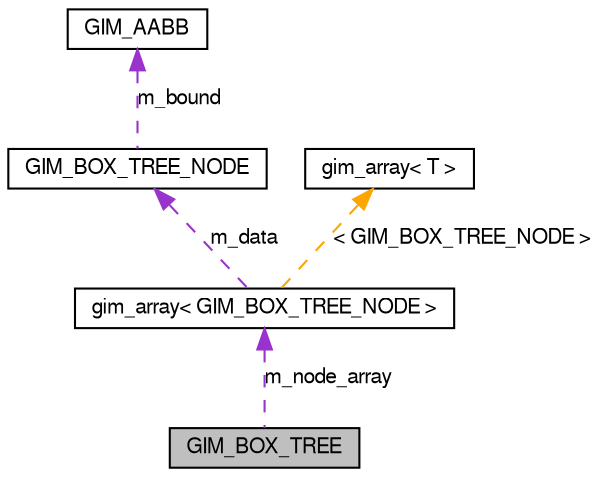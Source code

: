 digraph G
{
  bgcolor="transparent";
  edge [fontname="FreeSans",fontsize=10,labelfontname="FreeSans",labelfontsize=10];
  node [fontname="FreeSans",fontsize=10,shape=record];
  Node1 [label="GIM_BOX_TREE",height=0.2,width=0.4,color="black", fillcolor="grey75", style="filled" fontcolor="black"];
  Node2 -> Node1 [dir=back,color="darkorchid3",fontsize=10,style="dashed",label="m_node_array"];
  Node2 [label="gim_array\< GIM_BOX_TREE_NODE \>",height=0.2,width=0.4,color="black",URL="$classgim__array.html"];
  Node3 -> Node2 [dir=back,color="darkorchid3",fontsize=10,style="dashed",label="m_data"];
  Node3 [label="GIM_BOX_TREE_NODE",height=0.2,width=0.4,color="black",URL="$struct_g_i_m___b_o_x___t_r_e_e___n_o_d_e.html",tooltip="Node Structure for trees."];
  Node4 -> Node3 [dir=back,color="darkorchid3",fontsize=10,style="dashed",label="m_bound"];
  Node4 [label="GIM_AABB",height=0.2,width=0.4,color="black",URL="$class_g_i_m___a_a_b_b.html",tooltip="Axis aligned box."];
  Node5 -> Node2 [dir=back,color="orange",fontsize=10,style="dashed",label="\< GIM_BOX_TREE_NODE \>"];
  Node5 [label="gim_array\< T \>",height=0.2,width=0.4,color="black",URL="$classgim__array.html",tooltip="Very simple array container with fast access and simd memory."];
}
